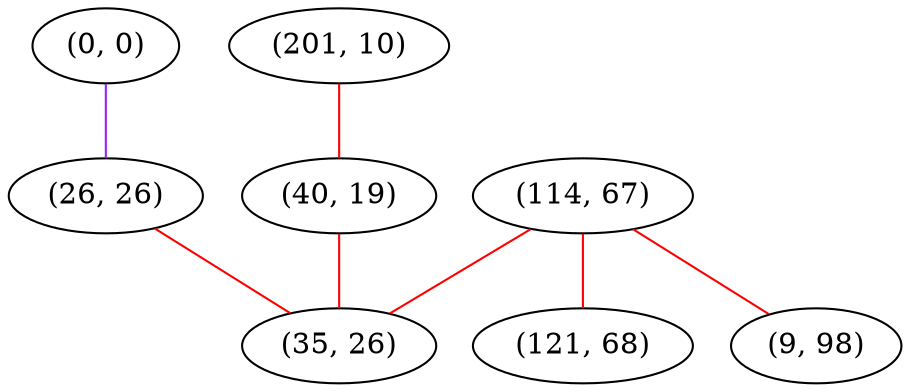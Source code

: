 graph "" {
"(0, 0)";
"(114, 67)";
"(121, 68)";
"(26, 26)";
"(9, 98)";
"(201, 10)";
"(40, 19)";
"(35, 26)";
"(0, 0)" -- "(26, 26)"  [color=purple, key=0, weight=4];
"(114, 67)" -- "(9, 98)"  [color=red, key=0, weight=1];
"(114, 67)" -- "(35, 26)"  [color=red, key=0, weight=1];
"(114, 67)" -- "(121, 68)"  [color=red, key=0, weight=1];
"(26, 26)" -- "(35, 26)"  [color=red, key=0, weight=1];
"(201, 10)" -- "(40, 19)"  [color=red, key=0, weight=1];
"(40, 19)" -- "(35, 26)"  [color=red, key=0, weight=1];
}
